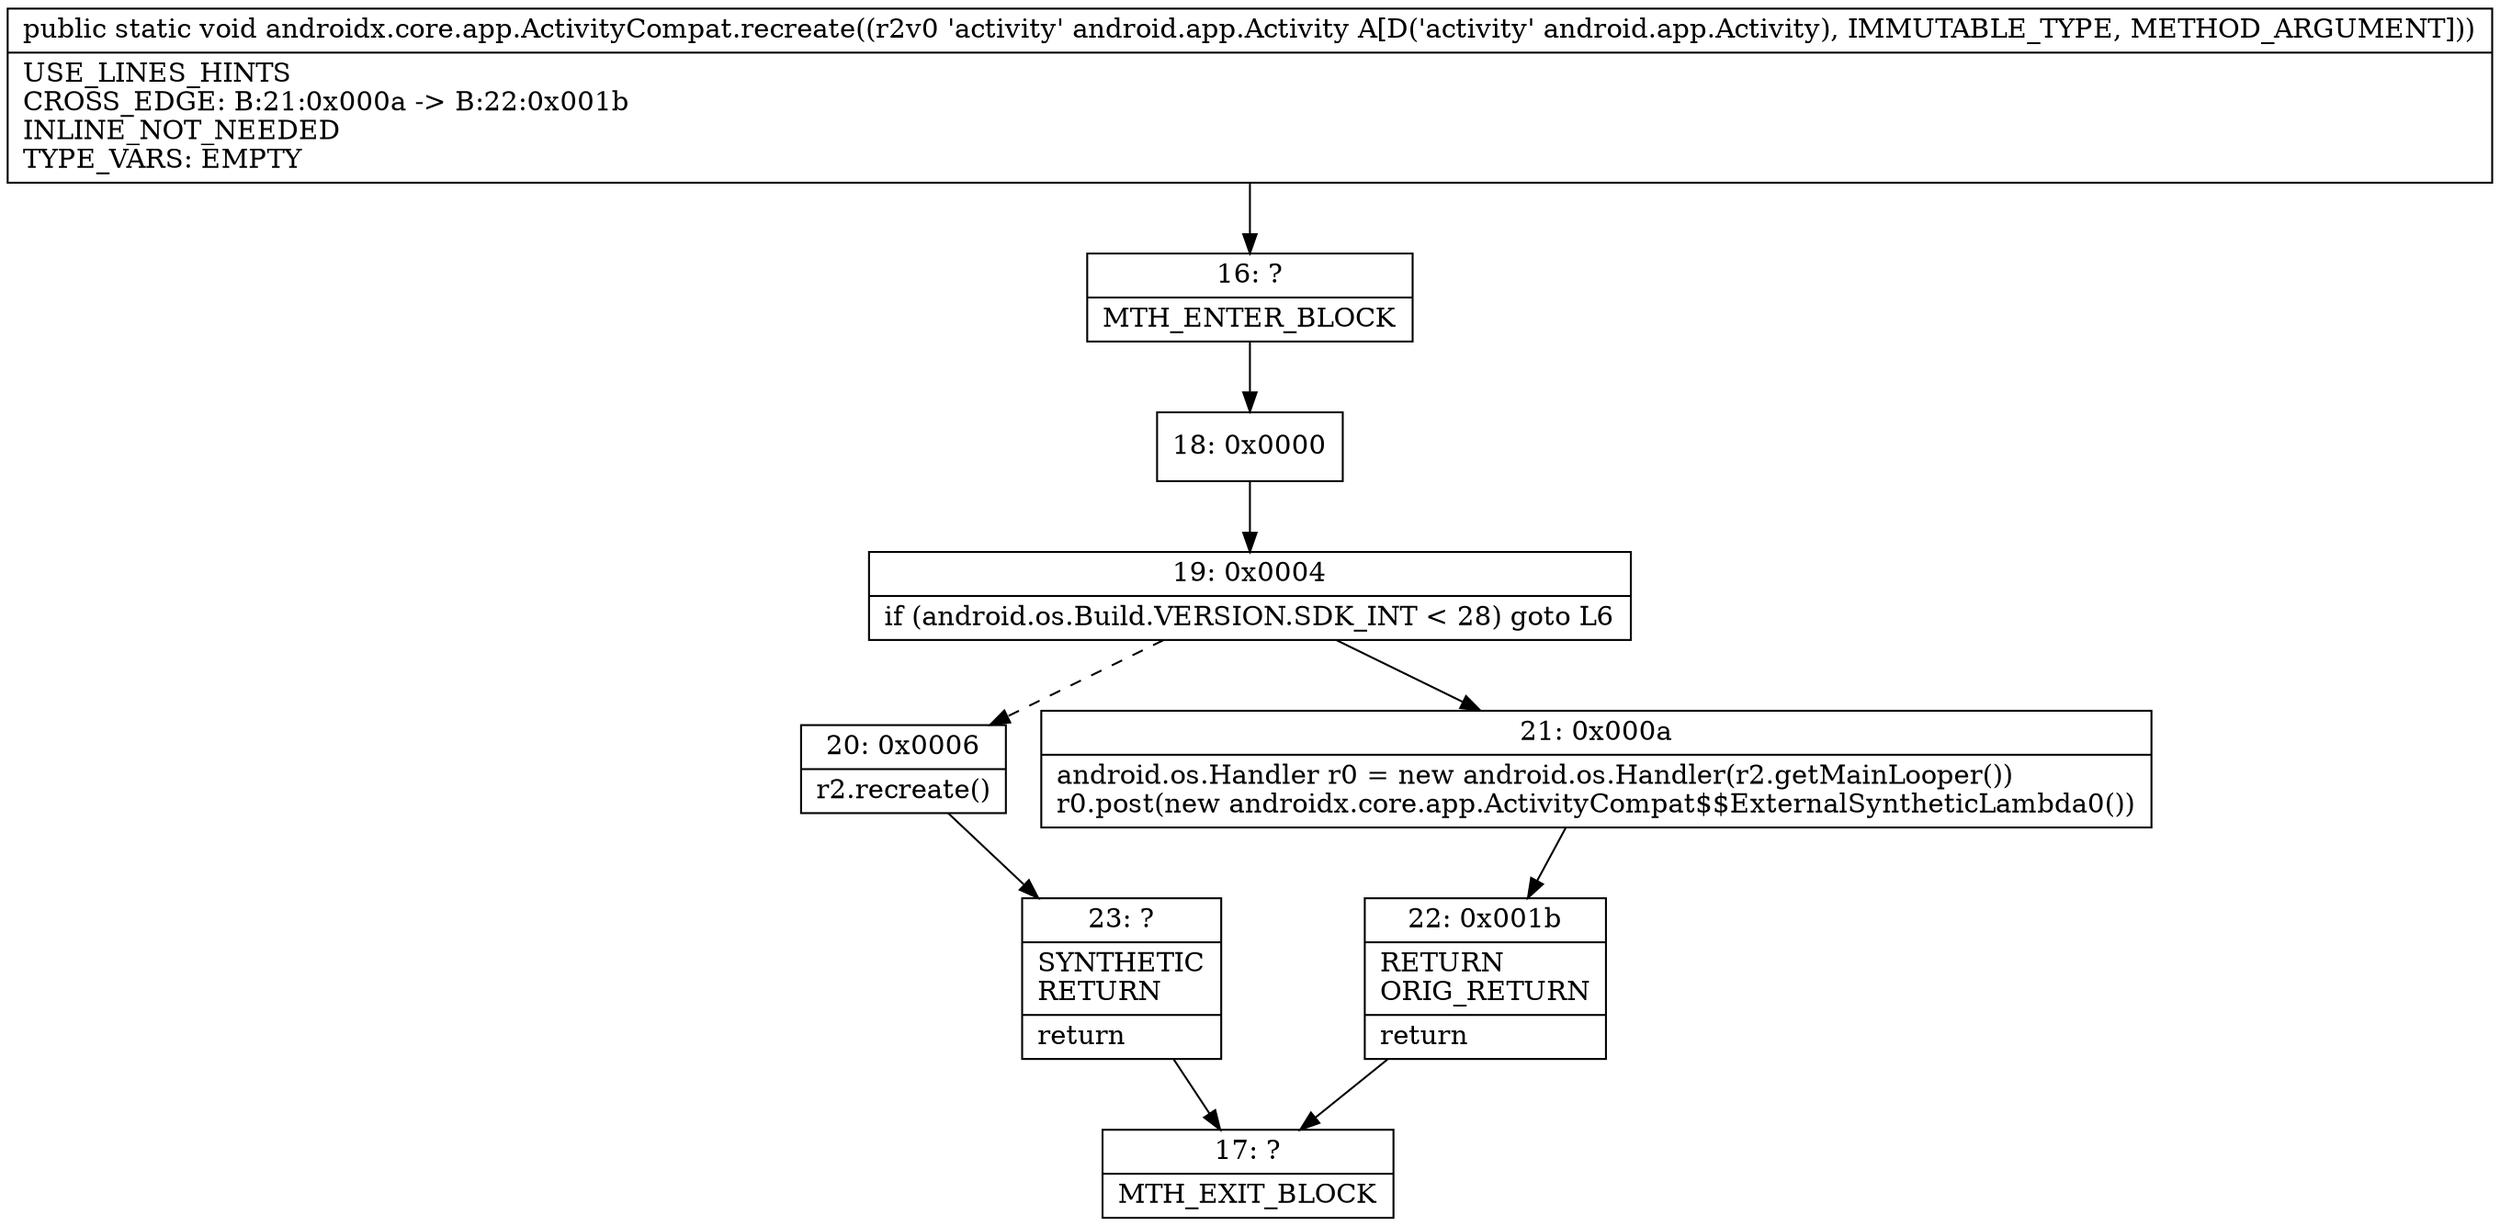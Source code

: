 digraph "CFG forandroidx.core.app.ActivityCompat.recreate(Landroid\/app\/Activity;)V" {
Node_16 [shape=record,label="{16\:\ ?|MTH_ENTER_BLOCK\l}"];
Node_18 [shape=record,label="{18\:\ 0x0000}"];
Node_19 [shape=record,label="{19\:\ 0x0004|if (android.os.Build.VERSION.SDK_INT \< 28) goto L6\l}"];
Node_20 [shape=record,label="{20\:\ 0x0006|r2.recreate()\l}"];
Node_23 [shape=record,label="{23\:\ ?|SYNTHETIC\lRETURN\l|return\l}"];
Node_17 [shape=record,label="{17\:\ ?|MTH_EXIT_BLOCK\l}"];
Node_21 [shape=record,label="{21\:\ 0x000a|android.os.Handler r0 = new android.os.Handler(r2.getMainLooper())\lr0.post(new androidx.core.app.ActivityCompat$$ExternalSyntheticLambda0())\l}"];
Node_22 [shape=record,label="{22\:\ 0x001b|RETURN\lORIG_RETURN\l|return\l}"];
MethodNode[shape=record,label="{public static void androidx.core.app.ActivityCompat.recreate((r2v0 'activity' android.app.Activity A[D('activity' android.app.Activity), IMMUTABLE_TYPE, METHOD_ARGUMENT]))  | USE_LINES_HINTS\lCROSS_EDGE: B:21:0x000a \-\> B:22:0x001b\lINLINE_NOT_NEEDED\lTYPE_VARS: EMPTY\l}"];
MethodNode -> Node_16;Node_16 -> Node_18;
Node_18 -> Node_19;
Node_19 -> Node_20[style=dashed];
Node_19 -> Node_21;
Node_20 -> Node_23;
Node_23 -> Node_17;
Node_21 -> Node_22;
Node_22 -> Node_17;
}

